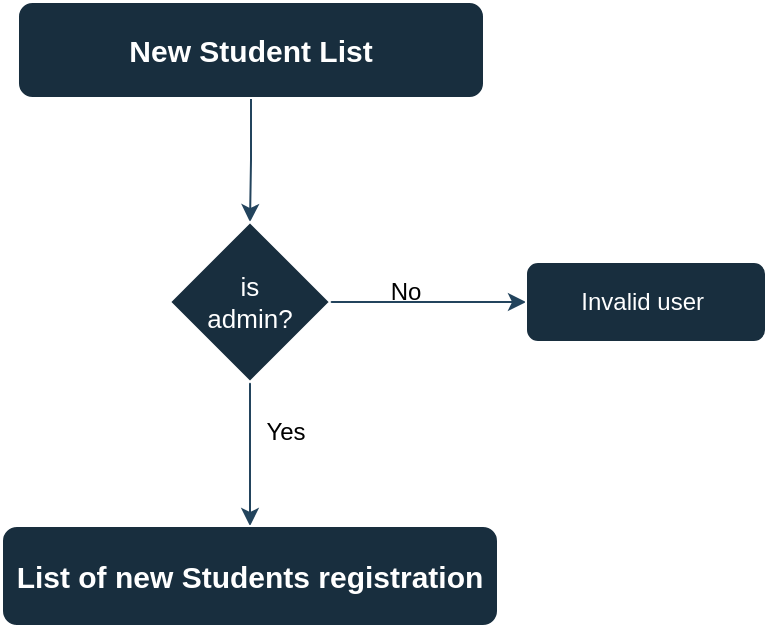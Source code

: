 <mxfile version="22.0.6" type="device">
  <diagram id="C5RBs43oDa-KdzZeNtuy" name="Page-1">
    <mxGraphModel dx="880" dy="490" grid="1" gridSize="10" guides="1" tooltips="1" connect="1" arrows="1" fold="1" page="1" pageScale="1" pageWidth="827" pageHeight="1169" math="0" shadow="0">
      <root>
        <mxCell id="WIyWlLk6GJQsqaUBKTNV-0" />
        <mxCell id="WIyWlLk6GJQsqaUBKTNV-1" parent="WIyWlLk6GJQsqaUBKTNV-0" />
        <mxCell id="3z_3POOQwJ5IzKJF5SnH-246" value="" style="edgeStyle=orthogonalEdgeStyle;rounded=0;orthogonalLoop=1;jettySize=auto;html=1;strokeColor=#23445D;" edge="1" parent="WIyWlLk6GJQsqaUBKTNV-1" source="3z_3POOQwJ5IzKJF5SnH-247" target="3z_3POOQwJ5IzKJF5SnH-251">
          <mxGeometry relative="1" as="geometry" />
        </mxCell>
        <mxCell id="3z_3POOQwJ5IzKJF5SnH-247" value="New Student List" style="rounded=1;whiteSpace=wrap;html=1;fontSize=15;glass=0;strokeWidth=1;shadow=0;labelBackgroundColor=none;fillColor=#182E3E;strokeColor=#FFFFFF;fontColor=#FFFFFF;fontStyle=1" vertex="1" parent="WIyWlLk6GJQsqaUBKTNV-1">
          <mxGeometry x="296" y="108" width="233" height="48" as="geometry" />
        </mxCell>
        <mxCell id="3z_3POOQwJ5IzKJF5SnH-248" value="" style="edgeStyle=orthogonalEdgeStyle;rounded=0;orthogonalLoop=1;jettySize=auto;html=1;strokeColor=#23445D;" edge="1" parent="WIyWlLk6GJQsqaUBKTNV-1">
          <mxGeometry relative="1" as="geometry">
            <mxPoint x="452" y="258" as="sourcePoint" />
            <mxPoint x="550" y="258" as="targetPoint" />
          </mxGeometry>
        </mxCell>
        <mxCell id="3z_3POOQwJ5IzKJF5SnH-249" value="Invalid user&amp;nbsp;" style="rounded=1;whiteSpace=wrap;html=1;strokeColor=#FFFFFF;fontColor=#FFFFFF;fillColor=#182E3E;" vertex="1" parent="WIyWlLk6GJQsqaUBKTNV-1">
          <mxGeometry x="550" y="238" width="120" height="40" as="geometry" />
        </mxCell>
        <mxCell id="3z_3POOQwJ5IzKJF5SnH-250" value="" style="edgeStyle=orthogonalEdgeStyle;rounded=0;orthogonalLoop=1;jettySize=auto;html=1;strokeColor=#23445D;" edge="1" parent="WIyWlLk6GJQsqaUBKTNV-1" source="3z_3POOQwJ5IzKJF5SnH-251" target="3z_3POOQwJ5IzKJF5SnH-253">
          <mxGeometry relative="1" as="geometry" />
        </mxCell>
        <mxCell id="3z_3POOQwJ5IzKJF5SnH-251" value="is &lt;br&gt;admin?" style="rhombus;whiteSpace=wrap;html=1;strokeColor=#FFFFFF;fontColor=#FFFFFF;fillColor=#182E3E;fontSize=13;" vertex="1" parent="WIyWlLk6GJQsqaUBKTNV-1">
          <mxGeometry x="372" y="218" width="80" height="80" as="geometry" />
        </mxCell>
        <mxCell id="3z_3POOQwJ5IzKJF5SnH-252" value="No" style="text;html=1;strokeColor=none;fillColor=none;align=center;verticalAlign=middle;whiteSpace=wrap;rounded=0;fontColor=default;" vertex="1" parent="WIyWlLk6GJQsqaUBKTNV-1">
          <mxGeometry x="460" y="238" width="60" height="30" as="geometry" />
        </mxCell>
        <mxCell id="3z_3POOQwJ5IzKJF5SnH-253" value="List of new Students registration" style="rounded=1;whiteSpace=wrap;html=1;strokeColor=#FFFFFF;fontColor=#FFFFFF;fillColor=#182E3E;fontStyle=1;fontSize=15;" vertex="1" parent="WIyWlLk6GJQsqaUBKTNV-1">
          <mxGeometry x="288" y="370" width="248" height="50" as="geometry" />
        </mxCell>
        <mxCell id="3z_3POOQwJ5IzKJF5SnH-254" value="Yes" style="text;html=1;strokeColor=none;fillColor=none;align=center;verticalAlign=middle;whiteSpace=wrap;rounded=0;fontColor=default;" vertex="1" parent="WIyWlLk6GJQsqaUBKTNV-1">
          <mxGeometry x="400" y="308" width="60" height="30" as="geometry" />
        </mxCell>
      </root>
    </mxGraphModel>
  </diagram>
</mxfile>
